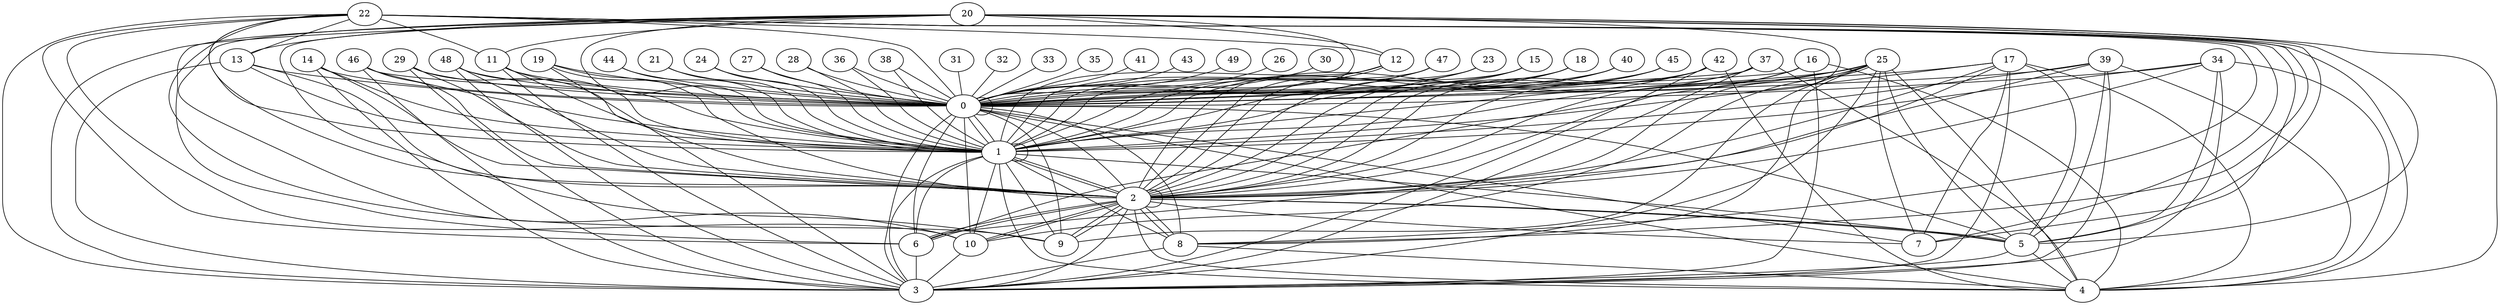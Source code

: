 graph "My Graph" {
	graph [bb="0,0,1795,1679.2"];
	node [label="\N"];
	0	[height=0.5,
		pos="1669,839.59",
		width=0.75];
	0 -- 0	[pos="1694.4,846.28 1705,846.74 1714,844.51 1714,839.59 1714,834.67 1705,832.44 1694.4,832.9"];
	1	[height=0.5,
		pos="399.86,1529.7",
		width=0.75];
	0 -- 1	[pos="1646.3,849.73 1489.2,927.84 564.91,1430.5 419.19,1517.1"];
	1 -- 0	[pos="422.55,1519.6 579.69,1441.5 1503.9,938.85 1649.6,852.23"];
	1 -- 1	[pos="425.31,1536.4 435.89,1536.9 444.86,1534.6 444.86,1529.7 444.86,1524.8 435.89,1522.6 425.31,1523"];
	2	[height=0.5,
		pos="1003.3,32.436",
		width=0.75];
	1 -- 2	[pos="408.69,1512.2 478.93,1356.2 942.14,206.85 997.91,50.115"];
	2 -- 0	[pos="1016.6,48.559 1101.8,151.88 1570.3,720 1655.6,823.43"];
	2 -- 1	[pos="994.5,49.947 924.25,205.97 461.04,1355.3 405.27,1512"];
	2 -- 2	[pos="1028.8,39.127 1039.3,39.588 1048.3,37.358 1048.3,32.436 1048.3,27.514 1039.3,25.284 1028.8,25.745"];
	3	[height=0.5,
		pos="399.86,149.47",
		width=0.75];
	2 -- 3	[pos="977,37.54 877.53,56.832 525.11,125.18 425.98,144.4"];
	4	[height=0.5,
		pos="212.47,316.48",
		width=0.75];
	2 -- 4	[pos="979.22,41.092 862.08,83.163 353.1,265.97 236.38,307.89"];
	5	[height=0.5,
		pos="140.05,419.43",
		width=0.75];
	2 -- 5	[pos="978.8,40.798 852.65,90.965 278.38,348.44 161.02,407.49"];
	6	[height=0.5,
		pos="140.05,1259.7",
		width=0.75];
	2 -- 6	[pos="990.02,48.316 888.35,181.22 237.87,1106 149.85,1242.9"];
	7	[height=0.5,
		pos="212.47,1362.7",
		width=0.75];
	2 -- 7	[pos="993.32,49.256 908.3,192.27 307.71,1202.5 222.51,1345.8"];
	8	[height=0.5,
		pos="84.195,532.24",
		width=0.75];
	2 -- 8	[pos="980.43,42.32 851.96,105.33 222.42,447.68 103.56,519.23"];
	9	[height=0.5,
		pos="46.215,1026.9",
		width=0.75];
	2 -- 9	[pos="986.95,46.771 869.99,158.87 164.09,892.37 59.206,1010.8"];
	10	[height=0.5,
		pos="27,776.65",
		width=0.75];
	2 -- 10	[pos="983.46,45.021 856.25,134.05 158.28,666.12 43.08,761.93"];
	3 -- 0	[pos="421.1,161.01 573.22,243.74 1495.7,745.35 1647.8,828.05"];
	3 -- 1	[pos="399.86,167.94 399.86,319.73 399.86,1359.8 399.86,1511.3"];
	4 -- 0	[pos="236.53,325.12 410.28,387.52 1471,768.49 1644.9,830.93"];
	4 -- 1	[pos="215.26,334.57 236.75,473.7 375.5,1372 397.05,1511.5"];
	5 -- 0	[pos="165.31,426.38 347.7,476.5 1461.2,782.48 1643.7,832.64"];
	5 -- 1	[pos="144.23,437.32 174.91,568.42 364.68,1379.4 395.6,1511.5"];
	5 -- 2	[pos="164.57,411.07 290.72,360.91 864.99,103.43 982.35,44.383"];
	5 -- 3	[pos="154.76,404.15 200.38,356.74 339.15,212.56 384.99,164.92"];
	5 -- 4	[pos="151.68,402.89 165.2,383.68 187.36,352.17 200.86,332.98"];
	6 -- 0	[pos="165.31,1252.8 347.7,1202.7 1461.2,896.7 1643.7,846.54"];
	6 -- 1	[pos="154.76,1275 200.38,1322.4 339.15,1466.6 384.99,1514.3"];
	6 -- 2	[pos="153.35,1243.9 255.02,1111 905.5,186.14 993.52,49.318"];
	6 -- 3	[pos="144.23,1241.9 174.91,1110.8 364.68,299.83 395.6,167.67"];
	7 -- 0	[pos="236.53,1354.1 410.28,1291.7 1471,910.7 1644.9,848.25"];
	8 -- 0	[pos="110.38,537.32 299.43,573.98 1453.6,797.81 1642.8,834.5"];
	8 -- 1	[pos="89.808,549.98 128.52,672.3 355.52,1389.6 394.25,1512"];
	8 -- 2	[pos="107.08,522.36 235.55,459.35 865.09,116.99 983.96,45.45"];
	8 -- 3	[pos="97.357,516.28 148.7,454.03 335.21,227.87 386.65,165.5"];
	8 -- 4	[pos="94.26,515.31 118.18,475.08 178.22,374.08 202.27,333.63"];
	9 -- 0	[pos="73.027,1023.8 266.61,1001.5 1448.4,865.06 1642.1,842.69"];
	9 -- 1	[pos="57.78,1043.4 111.29,1119.4 334.51,1436.8 388.21,1513.1"];
	9 -- 2	[pos="62.586,1012.6 179.55,900.5 885.45,167 990.33,48.547"];
	10 -- 0	[pos="54.13,777.69 250,785.2 1445.8,831.04 1641.8,838.55"];
	10 -- 1	[pos="35.668,794.16 86.075,895.96 340.96,1410.8 391.24,1512.3"];
	10 -- 2	[pos="46.864,764.07 174.07,675.04 872.04,142.97 987.24,47.16"];
	10 -- 3	[pos="37.167,759.55 90.39,670.03 336.51,256.04 389.71,166.56"];
	11	[height=0.5,
		pos="628.92,46.787",
		width=0.75];
	11 -- 0	[pos="646.97,60.548 773.34,156.88 1524.2,729.21 1650.8,825.76"];
	11 -- 1	[pos="626.1,65.002 601.76,222.58 427.14,1353.1 402.7,1511.3"];
	11 -- 2	[pos="656.14,45.744 725.22,43.096 906.7,36.139 975.94,33.485"];
	11 -- 3	[pos="606.12,57.008 562.21,76.69 466.4,119.64 422.57,139.29"];
	12	[height=0.5,
		pos="1345.2,185.71",
		width=0.75];
	12 -- 0	[pos="1353.9,203.2 1399.8,295.91 1614.3,729.2 1660.3,822.05"];
	12 -- 1	[pos="1333.6,202.21 1233.2,345.03 512.43,1369.7 411.57,1513.1"];
	12 -- 2	[pos="1322.5,175.53 1260.3,147.65 1087.7,70.265 1025.8,42.507"];
	13	[height=0.5,
		pos="752.49,22.821",
		width=0.75];
	13 -- 0	[pos="768.79,37.345 881.18,137.51 1540.2,724.85 1652.7,825.05"];
	13 -- 1	[pos="748.22,41.061 710.95,200.32 441.33,1352.5 404.12,1511.5"];
	13 -- 2	[pos="779.81,23.869 828.06,25.718 927.81,29.542 976.03,31.39"];
	13 -- 3	[pos="728.25,31.526 663.68,54.719 488.04,117.8 423.8,140.87"];
	14	[height=0.5,
		pos="1439.2,269.45",
		width=0.75];
	14 -- 0	[pos="1446.3,287.14 1480.5,372 1627.5,736.8 1661.8,821.83"];
	14 -- 1	[pos="1426,285.39 1314.3,420.88 525.03,1377.9 413.06,1513.7"];
	14 -- 2	[pos="1417.9,257.86 1343.9,217.62 1098.5,84.215 1024.6,44.006"];
	14 -- 3	[pos="1412.2,266.34 1266.2,249.49 572.84,169.44 426.87,152.59"];
	15	[height=0.5,
		pos="1583.6,1204.4",
		width=0.75];
	15 -- 0	[pos="1587.8,1186.3 1602.4,1124.2 1650.1,920.07 1664.7,857.79"];
	15 -- 1	[pos="1558.3,1211.4 1403.1,1254 580.41,1480.1 425.15,1522.8"];
	15 -- 2	[pos="1575,1186.9 1508.3,1052.4 1077.8,182.94 1011.8,49.588"];
	16	[height=0.5,
		pos="1239.6,117.28",
		width=0.75];
	16 -- 0	[pos="1249.8,134.43 1308.2,232.81 1600.6,724.66 1658.9,822.61"];
	16 -- 1	[pos="1229.4,134.38 1140.7,283.66 498.6,1363.6 409.99,1512.7"];
	16 -- 2	[pos="1215.6,108.68 1170.3,92.418 1072.7,57.341 1027.3,41.061"];
	16 -- 3	[pos="1212.6,118.32 1086.3,123.16 554.18,143.55 427.17,148.42"];
	16 -- 4	[pos="1213.1,122.41 1069.3,150.3 382.08,283.58 238.71,311.39"];
	17	[height=0.5,
		pos="299.75,1453.4",
		width=0.75];
	17 -- 0	[pos="322.38,1443.3 485.71,1370 1482.9,923.03 1646.3,849.75"];
	17 -- 1	[pos="317.65,1467 335.76,1480.8 363.61,1502.1 381.78,1515.9"];
	17 -- 2	[pos="308.4,1435.9 383.24,1284.8 920.67,199.36 994.84,49.562"];
	17 -- 3	[pos="301.17,1435 312.42,1288.4 387.27,313.49 398.46,167.7"];
	17 -- 4	[pos="298.35,1435.1 288.03,1300.7 224.15,468.68 213.87,334.68"];
	17 -- 5	[pos="296.92,1435 277.31,1308.1 162.24,563.1 142.83,437.43"];
	17 -- 6	[pos="286.69,1437.6 256.74,1401.2 183.42,1312.3 153.3,1275.8"];
	17 -- 7	[pos="284.95,1438 268.9,1421.3 243.43,1394.9 227.35,1378.2"];
	18	[height=0.5,
		pos="1630.7,1087.7",
		width=0.75];
	18 -- 0	[pos="1633.5,1069.4 1640.6,1023.5 1659.1,903.76 1666.2,857.86"];
	18 -- 1	[pos="1606.6,1096.3 1450.4,1152.4 580.73,1464.8 424.05,1521"];
	18 -- 2	[pos="1620.6,1070.7 1546.4,945.94 1087.3,173.7 1013.4,49.335"];
	19	[height=0.5,
		pos="1519.3,366.57",
		width=0.75];
	19 -- 0	[pos="1525,384.53 1548.7,459.46 1639.6,746.65 1663.3,821.61"];
	19 -- 1	[pos="1504.7,381.7 1383,508.19 536.19,1388.1 414.43,1514.6"];
	19 -- 2	[pos="1499.7,353.88 1418,300.95 1104.7,98.09 1022.9,45.139"];
	19 -- 3	[pos="1493,361.47 1341.2,332.02 578.17,184.05 426.21,154.58"];
	20	[height=0.5,
		pos="46.215,652.25",
		width=0.75];
	20 -- 0	[pos="73.027,655.35 266.61,677.69 1448.4,814.13 1642.1,836.49"];
	20 -- 1	[pos="53.279,669.78 98.547,782.1 347.46,1399.7 392.78,1512.1"];
	20 -- 2	[pos="65.767,639.59 189.31,559.59 860.35,125.02 983.8,45.078"];
	20 -- 3	[pos="57.78,635.81 111.29,559.74 334.51,242.38 388.21,166.04"];
	20 -- 4	[pos="54.688,635.14 83.141,577.67 175.09,391.97 203.81,333.96"];
	20 -- 5	[pos="53.268,634.75 70.657,591.61 115.44,480.5 132.91,437.14"];
	20 -- 6	[pos="49.023,670.43 62.837,759.86 123.46,1152.4 137.25,1241.6"];
	20 -- 7	[pos="50.408,670.17 73.498,768.84 184.96,1245.1 208.21,1344.5"];
	20 -- 8	[pos="51.901,634.28 59.061,611.66 71.292,573.01 78.47,550.33"];
	20 -- 9	[pos="46.215,670.58 46.215,734.19 46.215,945.08 46.215,1008.6"];
	20 -- 10	[pos="43.38,670.61 39.726,694.26 33.413,735.13 29.784,758.63"];
	20 -- 11	[pos="60.91,636.98 141.84,552.89 532.49,146.98 613.99,62.292"];
	20 -- 12	[pos="70.434,643.55 232.63,585.3 1159.5,252.41 1321.2,194.34"];
	20 -- 13	[pos="62.634,637.62 158.11,552.53 640.92,122.25 736.16,37.373"];
	21	[height=0.5,
		pos="628.92,1632.4",
		width=0.75];
	21 -- 0	[pos="646.97,1618.6 773.34,1522.3 1524.2,949.98 1650.8,853.42"];
	21 -- 1	[pos="606.12,1622.2 562.21,1602.5 466.4,1559.5 422.57,1539.9"];
	22	[height=0.5,
		pos="27,902.53",
		width=0.75];
	22 -- 0	[pos="54.13,901.49 250,893.98 1445.8,848.15 1641.8,840.63"];
	22 -- 1	[pos="37.167,919.63 90.39,1009.2 336.51,1423.1 389.71,1512.6"];
	22 -- 2	[pos="43.536,887.79 161.18,782.95 870.13,151.14 987.01,46.971"];
	22 -- 3	[pos="35.668,885.02 86.075,783.22 340.96,268.43 391.24,166.88"];
	22 -- 4	[pos="32.652,884.67 60.092,797.96 179.22,421.52 206.77,334.48"];
	22 -- 5	[pos="31.225,884.47 49.043,808.33 117.94,513.89 135.8,437.58"];
	22 -- 6	[pos="32.606,920.24 51.853,981.06 115.11,1180.9 134.41,1241.9"];
	22 -- 7	[pos="34.157,920.29 63.681,993.54 175.85,1271.8 205.33,1345"];
	22 -- 8	[pos="29.836,884.17 39.596,820.98 71.726,612.97 81.409,550.28"];
	22 -- 9	[pos="29.835,920.89 33.489,944.54 39.802,985.41 43.431,1008.9"];
	22 -- 10	[pos="27,884.23 27,860.36 27,818.85 27,794.98"];
	22 -- 11	[pos="38.754,885.82 115.23,777.09 541.38,171.24 617.33,63.255"];
	22 -- 12	[pos="48.24,890.98 204.05,806.25 1168.7,281.67 1324.1,197.19"];
	22 -- 13	[pos="40.212,886.51 129.99,777.64 649.66,147.51 739.32,38.793"];
	23	[height=0.5,
		pos="1659.3,965.1",
		width=0.75];
	23 -- 0	[pos="1660.7,946.85 1662.6,923.05 1665.7,881.67 1667.6,857.86"];
	23 -- 1	[pos="1636.7,975.26 1481.5,1044.8 577.59,1450 422.5,1519.6"];
	23 -- 2	[pos="1647.7,948.51 1567.2,834.14 1095.5,163.46 1015,49.035"];
	24	[height=0.5,
		pos="752.49,1656.4",
		width=0.75];
	24 -- 0	[pos="768.79,1641.8 881.18,1541.7 1540.2,954.34 1652.7,854.13"];
	24 -- 1	[pos="728.25,1647.7 663.68,1624.5 488.04,1561.4 423.8,1538.3"];
	25	[height=0.5,
		pos="84.195,1146.9",
		width=0.75];
	25 -- 0	[pos="110.38,1141.9 299.43,1105.2 1453.6,881.37 1642.8,844.68"];
	25 -- 1	[pos="97.357,1162.9 148.7,1225.2 335.21,1451.3 386.65,1513.7"];
	25 -- 2	[pos="97.188,1131.2 200.39,1006 886.26,174.38 990.15,48.412"];
	25 -- 3	[pos="89.808,1129.2 128.52,1006.9 355.52,289.6 394.25,167.22"];
	25 -- 4	[pos="86.993,1128.8 103.94,1019.1 192.66,444.75 209.65,334.71"];
	25 -- 5	[pos="85.603,1128.6 93.369,1027.4 130.89,538.76 138.64,437.73"];
	25 -- 6	[pos="92.678,1164.1 103.18,1185.3 120.95,1221.2 131.49,1242.5"];
	25 -- 7	[pos="94.26,1163.9 118.18,1204.1 178.22,1305.1 202.27,1345.6"];
	25 -- 8	[pos="84.195,1128.5 84.195,1038.1 84.195,640.9 84.195,550.57"];
	25 -- 9	[pos="78.509,1129 71.349,1106.4 59.118,1067.7 51.94,1045"];
	25 -- 10	[pos="81.358,1128.6 71.598,1065.4 39.469,857.38 29.786,794.69"];
	26	[height=0.5,
		pos="1633.5,360.36",
		width=0.75];
	26 -- 0	[pos="1634.9,378.56 1640.5,454.39 1662,744.77 1667.6,821.11"];
	27	[height=0.5,
		pos="878.27,1661.2",
		width=0.75];
	27 -- 0	[pos="893.02,1645.9 991.75,1543.3 1555.9,957.06 1654.3,854.8"];
	27 -- 1	[pos="852.89,1654.2 770.02,1631.4 507.97,1559.4 425.19,1536.7"];
	28	[height=0.5,
		pos="1003.3,1646.7",
		width=0.75];
	28 -- 0	[pos="1016.6,1630.6 1101.8,1527.3 1570.3,959.19 1655.6,855.75"];
	28 -- 1	[pos="977,1641.6 877.53,1622.4 525.11,1554 425.98,1534.8"];
	29	[height=0.5,
		pos="1583.6,474.77",
		width=0.75];
	29 -- 0	[pos="1587.8,492.86 1602.4,554.97 1650.1,759.11 1664.7,821.39"];
	29 -- 1	[pos="1567.3,489.28 1435.7,606.58 547.19,1398.4 416.03,1515.3"];
	29 -- 2	[pos="1565.6,461.04 1479.2,395.21 1107.9,112.18 1021.4,46.217"];
	29 -- 3	[pos="1558.3,467.82 1403.1,425.17 580.41,199.08 425.15,156.42"];
	30	[height=0.5,
		pos="1691.5,472.11",
		width=0.75];
	30 -- 0	[pos="1690.4,490.59 1686.5,553.46 1673.9,758.7 1670.1,821.3"];
	31	[height=0.5,
		pos="1733.7,590.72",
		width=0.75];
	31 -- 0	[pos="1729.1,608.62 1717.1,654.43 1685.6,775.53 1673.7,821.52"];
	32	[height=0.5,
		pos="1759.4,713.98",
		width=0.75];
	32 -- 0	[pos="1747.6,730.4 1730.2,754.48 1698.1,799.09 1680.8,823.17"];
	33	[height=0.5,
		pos="1768,839.59",
		width=0.75];
	33 -- 0	[pos="1740.7,839.59 1726.8,839.59 1710,839.59 1696.2,839.59"];
	34	[height=0.5,
		pos="510.45,89.336",
		width=0.75];
	34 -- 0	[pos="530.07,102.04 669.52,192.35 1509.1,736.08 1649.2,826.77"];
	34 -- 1	[pos="509.03,107.81 497.07,263.64 413.17,1356.4 401.27,1511.4"];
	34 -- 2	[pos="537.3,86.236 623.17,76.322 890.54,45.456 976.45,35.538"];
	34 -- 3	[pos="489.13,100.93 469.54,111.58 440.68,127.27 421.12,137.91"];
	34 -- 4	[pos="492.26,103.2 438.93,143.85 283.44,262.38 230.42,302.79"];
	34 -- 5	[pos="494.05,103.95 432.73,158.6 217.26,350.63 156.25,404.99"];
	35	[height=0.5,
		pos="1759.4,965.2",
		width=0.75];
	35 -- 0	[pos="1747.6,948.78 1730.2,924.71 1698.1,880.09 1680.8,856.02"];
	36	[height=0.5,
		pos="1124.7,1613.4",
		width=0.75];
	36 -- 0	[pos="1136.3,1596.9 1207.6,1495.5 1585.6,958.19 1657.2,856.29"];
	36 -- 1	[pos="1097.6,1610.3 983.24,1597.1 540.6,1546 426.71,1532.8"];
	37	[height=0.5,
		pos="1124.7,65.791",
		width=0.75];
	37 -- 0	[pos="1136.3,82.311 1207.6,183.72 1585.6,720.99 1657.2,822.9"];
	37 -- 1	[pos="1116.1,83.251 1039.9,237.13 484.02,1359.8 408.38,1512.5"];
	37 -- 2	[pos="1099.3,58.799 1078.5,53.106 1049.4,45.109 1028.7,39.419"];
	37 -- 3	[pos="1097.6,68.919 983.24,82.122 540.6,133.22 426.71,146.37"];
	37 -- 4	[pos="1099.3,72.757 968.27,108.78 368.48,273.6 237.7,309.54"];
	38	[height=0.5,
		pos="1239.6,1561.9",
		width=0.75];
	38 -- 0	[pos="1249.8,1544.8 1308.2,1446.4 1600.6,954.52 1658.9,856.57"];
	38 -- 1	[pos="1212.6,1560.9 1086.3,1556 554.18,1535.6 427.17,1530.8"];
	39	[height=0.5,
		pos="299.75,225.78",
		width=0.75];
	39 -- 0	[pos="322.38,235.92 485.71,309.14 1482.9,756.16 1646.3,829.43"];
	39 -- 1	[pos="301.17,244.21 312.42,390.78 387.27,1365.7 398.46,1511.5"];
	39 -- 2	[pos="325.21,218.78 435.09,188.59 868.09,69.598 977.9,39.422"];
	39 -- 3	[pos="317.65,212.14 335.76,198.33 363.61,177.11 381.78,163.25"];
	39 -- 4	[pos="284.95,241.16 268.9,257.84 243.43,284.31 227.35,301.02"];
	39 -- 5	[pos="286.69,241.63 256.74,277.94 183.42,366.84 153.3,403.37"];
	40	[height=0.5,
		pos="1345.2,1493.5",
		width=0.75];
	40 -- 0	[pos="1353.9,1476 1399.8,1383.3 1614.3,949.98 1660.3,857.14"];
	40 -- 1	[pos="1317.9,1494.5 1180.5,1499.8 564.95,1523.4 427.25,1528.7"];
	40 -- 2	[pos="1341,1475.3 1304.4,1319 1044,206.23 1007.6,50.515"];
	41	[height=0.5,
		pos="1733.7,1088.5",
		width=0.75];
	41 -- 0	[pos="1729.1,1070.6 1717.1,1024.8 1685.6,903.66 1673.7,857.66"];
	42	[height=0.5,
		pos="878.27,18",
		width=0.75];
	42 -- 0	[pos="893.02,33.318 991.75,135.9 1555.9,722.12 1654.3,824.38"];
	42 -- 1	[pos="872.57,36.03 822.28,194.93 455.41,1354.2 405.48,1512"];
	42 -- 2	[pos="905.1,21.097 926.2,23.533 955.45,26.91 976.54,29.344"];
	42 -- 3	[pos="852.89,24.976 770.02,47.749 507.97,119.76 425.19,142.51"];
	42 -- 4	[pos="855.74,28.102 753.97,73.723 337.79,260.29 235.34,306.22"];
	43	[height=0.5,
		pos="1691.5,1207.1",
		width=0.75];
	43 -- 0	[pos="1690.4,1188.6 1686.5,1125.7 1673.9,920.49 1670.1,857.89"];
	44	[height=0.5,
		pos="510.45,1589.8",
		width=0.75];
	44 -- 0	[pos="530.07,1577.1 669.52,1486.8 1509.1,943.1 1649.2,852.41"];
	44 -- 1	[pos="489.13,1578.3 469.54,1567.6 440.68,1551.9 421.12,1541.3"];
	45	[height=0.5,
		pos="1439.2,1409.7",
		width=0.75];
	45 -- 0	[pos="1446.3,1392 1480.5,1307.2 1627.5,942.38 1661.8,857.35"];
	45 -- 1	[pos="1412.2,1412.8 1266.2,1429.7 572.84,1509.7 426.87,1526.6"];
	45 -- 2	[pos="1433.5,1391.8 1386.1,1242 1056.4,200.16 1009,50.361"];
	46	[height=0.5,
		pos="1630.7,591.52",
		width=0.75];
	46 -- 0	[pos="1633.5,609.76 1640.6,655.64 1659.1,775.42 1666.2,821.32"];
	46 -- 1	[pos="1612.8,605.14 1473.1,711.62 558.24,1409 417.91,1516"];
	46 -- 2	[pos="1614.2,576.85 1525.8,498.03 1107.6,125.39 1019.6,46.949"];
	46 -- 3	[pos="1606.6,582.89 1450.4,526.78 580.73,214.43 424.05,158.16"];
	47	[height=0.5,
		pos="1519.3,1312.6",
		width=0.75];
	47 -- 0	[pos="1525,1294.6 1548.7,1219.7 1639.6,932.54 1663.3,857.57"];
	47 -- 1	[pos="1493,1317.7 1341.2,1347.2 578.17,1495.1 426.21,1524.6"];
	47 -- 2	[pos="1512.2,1295 1454.8,1152.7 1067.5,191.76 1010.4,49.916"];
	48	[height=0.5,
		pos="1659.3,714.08",
		width=0.75];
	48 -- 0	[pos="1660.7,732.33 1662.6,756.13 1665.7,797.51 1667.6,821.32"];
	48 -- 1	[pos="1639.6,726.9 1492.2,822.35 566.85,1421.6 419.6,1516.9"];
	48 -- 2	[pos="1644.4,698.57 1556.4,607.11 1106.2,139.32 1018.2,47.93"];
	48 -- 3	[pos="1636.7,703.92 1481.5,634.37 577.59,229.14 422.5,159.62"];
	49	[height=0.5,
		pos="1633.5,1318.8",
		width=0.75];
	49 -- 0	[pos="1634.9,1300.6 1640.5,1224.8 1662,934.41 1667.6,858.07"];
}
